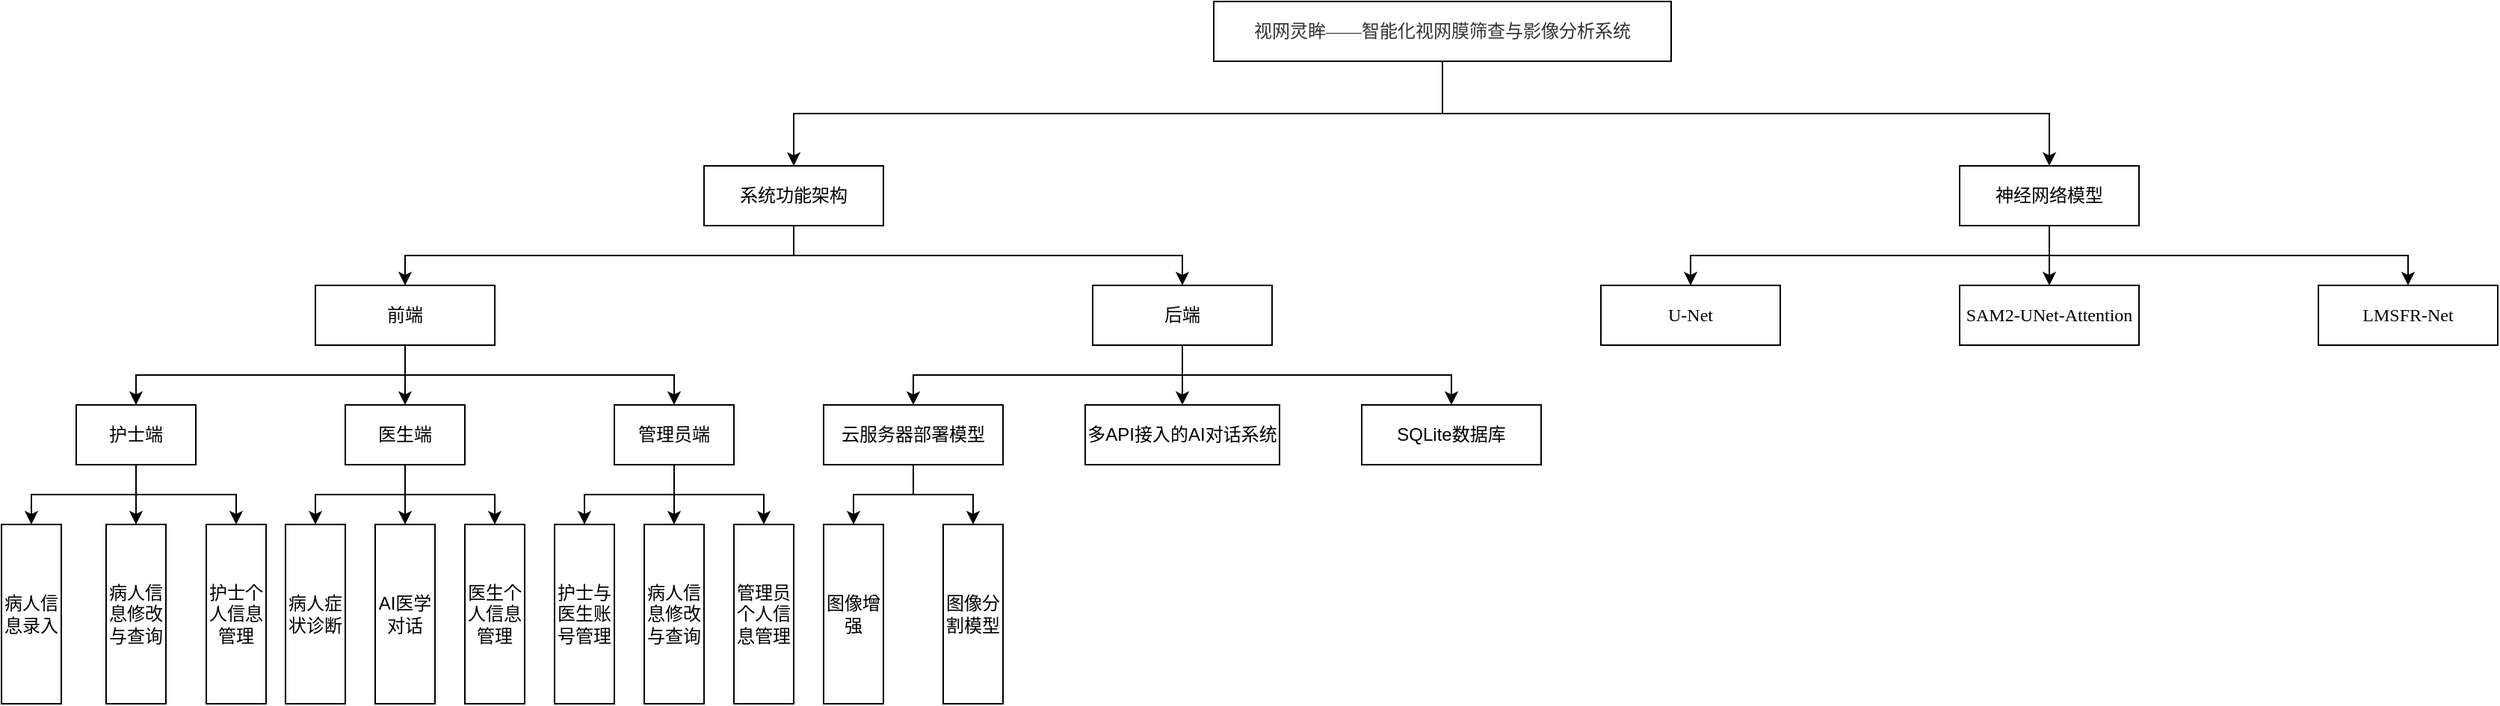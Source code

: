 <mxfile version="26.1.3">
  <diagram id="prtHgNgQTEPvFCAcTncT" name="Page-1">
    <mxGraphModel dx="2328" dy="822" grid="1" gridSize="10" guides="1" tooltips="1" connect="1" arrows="1" fold="1" page="1" pageScale="1" pageWidth="827" pageHeight="1169" math="0" shadow="0">
      <root>
        <mxCell id="0" />
        <mxCell id="1" parent="0" />
        <mxCell id="mpYMDAcpPHab6vFgOQOF-30" style="edgeStyle=orthogonalEdgeStyle;rounded=0;orthogonalLoop=1;jettySize=auto;html=1;exitX=0.5;exitY=1;exitDx=0;exitDy=0;entryX=0.5;entryY=0;entryDx=0;entryDy=0;" edge="1" parent="1" source="mpYMDAcpPHab6vFgOQOF-1" target="mpYMDAcpPHab6vFgOQOF-2">
          <mxGeometry relative="1" as="geometry" />
        </mxCell>
        <mxCell id="mpYMDAcpPHab6vFgOQOF-32" style="edgeStyle=orthogonalEdgeStyle;rounded=0;orthogonalLoop=1;jettySize=auto;html=1;exitX=0.5;exitY=1;exitDx=0;exitDy=0;entryX=0.5;entryY=0;entryDx=0;entryDy=0;" edge="1" parent="1" source="mpYMDAcpPHab6vFgOQOF-1" target="mpYMDAcpPHab6vFgOQOF-3">
          <mxGeometry relative="1" as="geometry" />
        </mxCell>
        <mxCell id="mpYMDAcpPHab6vFgOQOF-1" value="&lt;p class=&quot;MsoNormal&quot;&gt;&lt;span style=&quot;font-family: 宋体; color: rgb(51, 51, 51);&quot;&gt;&lt;font&gt;&lt;font style=&quot;&quot; face=&quot;宋体&quot;&gt;视网灵眸&lt;/font&gt;&lt;font style=&quot;&quot; face=&quot;宋体&quot;&gt;——智能化视网膜筛查与影像分析系统&lt;/font&gt;&lt;/font&gt;&lt;/span&gt;&lt;/p&gt;" style="rounded=0;whiteSpace=wrap;html=1;labelBackgroundColor=none;" vertex="1" parent="1">
          <mxGeometry x="261" y="50" width="306" height="40" as="geometry" />
        </mxCell>
        <mxCell id="mpYMDAcpPHab6vFgOQOF-34" style="edgeStyle=orthogonalEdgeStyle;rounded=0;orthogonalLoop=1;jettySize=auto;html=1;exitX=0.5;exitY=1;exitDx=0;exitDy=0;entryX=0.5;entryY=0;entryDx=0;entryDy=0;" edge="1" parent="1" source="mpYMDAcpPHab6vFgOQOF-2" target="mpYMDAcpPHab6vFgOQOF-9">
          <mxGeometry relative="1" as="geometry" />
        </mxCell>
        <mxCell id="mpYMDAcpPHab6vFgOQOF-36" style="edgeStyle=orthogonalEdgeStyle;rounded=0;orthogonalLoop=1;jettySize=auto;html=1;exitX=0.5;exitY=1;exitDx=0;exitDy=0;" edge="1" parent="1" source="mpYMDAcpPHab6vFgOQOF-2" target="mpYMDAcpPHab6vFgOQOF-10">
          <mxGeometry relative="1" as="geometry" />
        </mxCell>
        <mxCell id="mpYMDAcpPHab6vFgOQOF-2" value="系统功能架构" style="rounded=0;whiteSpace=wrap;html=1;labelBackgroundColor=none;" vertex="1" parent="1">
          <mxGeometry x="-80" y="160" width="120" height="40" as="geometry" />
        </mxCell>
        <mxCell id="mpYMDAcpPHab6vFgOQOF-74" style="edgeStyle=orthogonalEdgeStyle;rounded=0;orthogonalLoop=1;jettySize=auto;html=1;exitX=0.5;exitY=1;exitDx=0;exitDy=0;" edge="1" parent="1" source="mpYMDAcpPHab6vFgOQOF-3" target="mpYMDAcpPHab6vFgOQOF-6">
          <mxGeometry relative="1" as="geometry" />
        </mxCell>
        <mxCell id="mpYMDAcpPHab6vFgOQOF-76" style="edgeStyle=orthogonalEdgeStyle;rounded=0;orthogonalLoop=1;jettySize=auto;html=1;exitX=0.5;exitY=1;exitDx=0;exitDy=0;entryX=0.5;entryY=0;entryDx=0;entryDy=0;" edge="1" parent="1" source="mpYMDAcpPHab6vFgOQOF-3" target="mpYMDAcpPHab6vFgOQOF-7">
          <mxGeometry relative="1" as="geometry" />
        </mxCell>
        <mxCell id="mpYMDAcpPHab6vFgOQOF-78" style="edgeStyle=orthogonalEdgeStyle;rounded=0;orthogonalLoop=1;jettySize=auto;html=1;exitX=0.5;exitY=1;exitDx=0;exitDy=0;" edge="1" parent="1" source="mpYMDAcpPHab6vFgOQOF-3" target="mpYMDAcpPHab6vFgOQOF-8">
          <mxGeometry relative="1" as="geometry" />
        </mxCell>
        <mxCell id="mpYMDAcpPHab6vFgOQOF-3" value="神经网络模型" style="rounded=0;whiteSpace=wrap;html=1;labelBackgroundColor=none;" vertex="1" parent="1">
          <mxGeometry x="760" y="160" width="120" height="40" as="geometry" />
        </mxCell>
        <mxCell id="mpYMDAcpPHab6vFgOQOF-6" value="U-Net" style="rounded=0;whiteSpace=wrap;html=1;fontFamily=Times New Roman;labelBackgroundColor=none;" vertex="1" parent="1">
          <mxGeometry x="520" y="240" width="120" height="40" as="geometry" />
        </mxCell>
        <mxCell id="mpYMDAcpPHab6vFgOQOF-7" value="&lt;p class=&quot;MsoNormal&quot;&gt;&lt;span style=&quot;mso-spacerun:&#39;yes&#39;;font-family:宋体;mso-ascii-font-family:&#39;Times New Roman&#39;;&lt;br/&gt;mso-hansi-font-family:&#39;Times New Roman&#39;;mso-bidi-font-family:&#39;Times New Roman&#39;;&quot; class=&quot;10&quot;&gt;&lt;font face=&quot;Times New Roman&quot;&gt;SAM2-UNet-Attention&lt;/font&gt;&lt;/span&gt;&lt;/p&gt;" style="rounded=0;whiteSpace=wrap;html=1;fontFamily=Times New Roman;labelBackgroundColor=none;" vertex="1" parent="1">
          <mxGeometry x="760" y="240" width="120" height="40" as="geometry" />
        </mxCell>
        <mxCell id="mpYMDAcpPHab6vFgOQOF-8" value="&lt;p class=&quot;MsoNormal&quot;&gt;&lt;font&gt;LM&lt;font style=&quot;&quot;&gt;S&lt;/font&gt;FR-Net&lt;/font&gt;&lt;/p&gt;" style="rounded=0;whiteSpace=wrap;html=1;fontFamily=Times New Roman;labelBackgroundColor=none;" vertex="1" parent="1">
          <mxGeometry x="1000" y="240" width="120" height="40" as="geometry" />
        </mxCell>
        <mxCell id="mpYMDAcpPHab6vFgOQOF-38" style="edgeStyle=orthogonalEdgeStyle;rounded=0;orthogonalLoop=1;jettySize=auto;html=1;exitX=0.5;exitY=1;exitDx=0;exitDy=0;entryX=0.5;entryY=0;entryDx=0;entryDy=0;" edge="1" parent="1" source="mpYMDAcpPHab6vFgOQOF-9" target="mpYMDAcpPHab6vFgOQOF-11">
          <mxGeometry relative="1" as="geometry" />
        </mxCell>
        <mxCell id="mpYMDAcpPHab6vFgOQOF-42" style="edgeStyle=orthogonalEdgeStyle;rounded=0;orthogonalLoop=1;jettySize=auto;html=1;exitX=0.5;exitY=1;exitDx=0;exitDy=0;entryX=0.5;entryY=0;entryDx=0;entryDy=0;" edge="1" parent="1" source="mpYMDAcpPHab6vFgOQOF-9" target="mpYMDAcpPHab6vFgOQOF-12">
          <mxGeometry relative="1" as="geometry" />
        </mxCell>
        <mxCell id="mpYMDAcpPHab6vFgOQOF-44" style="edgeStyle=orthogonalEdgeStyle;rounded=0;orthogonalLoop=1;jettySize=auto;html=1;exitX=0.5;exitY=1;exitDx=0;exitDy=0;entryX=0.5;entryY=0;entryDx=0;entryDy=0;" edge="1" parent="1" source="mpYMDAcpPHab6vFgOQOF-9" target="mpYMDAcpPHab6vFgOQOF-13">
          <mxGeometry relative="1" as="geometry" />
        </mxCell>
        <mxCell id="mpYMDAcpPHab6vFgOQOF-9" value="前端" style="rounded=0;whiteSpace=wrap;html=1;fontFamily=Times New Roman;labelBackgroundColor=none;" vertex="1" parent="1">
          <mxGeometry x="-340" y="240" width="120" height="40" as="geometry" />
        </mxCell>
        <mxCell id="mpYMDAcpPHab6vFgOQOF-46" style="edgeStyle=orthogonalEdgeStyle;rounded=0;orthogonalLoop=1;jettySize=auto;html=1;exitX=0.5;exitY=1;exitDx=0;exitDy=0;" edge="1" parent="1" source="mpYMDAcpPHab6vFgOQOF-10" target="mpYMDAcpPHab6vFgOQOF-14">
          <mxGeometry relative="1" as="geometry" />
        </mxCell>
        <mxCell id="mpYMDAcpPHab6vFgOQOF-48" style="edgeStyle=orthogonalEdgeStyle;rounded=0;orthogonalLoop=1;jettySize=auto;html=1;exitX=0.5;exitY=1;exitDx=0;exitDy=0;entryX=0.5;entryY=0;entryDx=0;entryDy=0;" edge="1" parent="1" source="mpYMDAcpPHab6vFgOQOF-10" target="mpYMDAcpPHab6vFgOQOF-15">
          <mxGeometry relative="1" as="geometry" />
        </mxCell>
        <mxCell id="mpYMDAcpPHab6vFgOQOF-50" style="edgeStyle=orthogonalEdgeStyle;rounded=0;orthogonalLoop=1;jettySize=auto;html=1;exitX=0.5;exitY=1;exitDx=0;exitDy=0;" edge="1" parent="1" source="mpYMDAcpPHab6vFgOQOF-10" target="mpYMDAcpPHab6vFgOQOF-16">
          <mxGeometry relative="1" as="geometry" />
        </mxCell>
        <mxCell id="mpYMDAcpPHab6vFgOQOF-10" value="后端" style="rounded=0;whiteSpace=wrap;html=1;fontFamily=Times New Roman;labelBackgroundColor=none;" vertex="1" parent="1">
          <mxGeometry x="180" y="240" width="120" height="40" as="geometry" />
        </mxCell>
        <mxCell id="mpYMDAcpPHab6vFgOQOF-52" style="edgeStyle=orthogonalEdgeStyle;rounded=0;orthogonalLoop=1;jettySize=auto;html=1;exitX=0.5;exitY=1;exitDx=0;exitDy=0;entryX=0.5;entryY=0;entryDx=0;entryDy=0;" edge="1" parent="1" source="mpYMDAcpPHab6vFgOQOF-11" target="mpYMDAcpPHab6vFgOQOF-17">
          <mxGeometry relative="1" as="geometry" />
        </mxCell>
        <mxCell id="mpYMDAcpPHab6vFgOQOF-54" style="edgeStyle=orthogonalEdgeStyle;rounded=0;orthogonalLoop=1;jettySize=auto;html=1;exitX=0.5;exitY=1;exitDx=0;exitDy=0;entryX=0.5;entryY=0;entryDx=0;entryDy=0;" edge="1" parent="1" source="mpYMDAcpPHab6vFgOQOF-11" target="mpYMDAcpPHab6vFgOQOF-18">
          <mxGeometry relative="1" as="geometry" />
        </mxCell>
        <mxCell id="mpYMDAcpPHab6vFgOQOF-56" style="edgeStyle=orthogonalEdgeStyle;rounded=0;orthogonalLoop=1;jettySize=auto;html=1;exitX=0.5;exitY=1;exitDx=0;exitDy=0;entryX=0.5;entryY=0;entryDx=0;entryDy=0;" edge="1" parent="1" source="mpYMDAcpPHab6vFgOQOF-11" target="mpYMDAcpPHab6vFgOQOF-23">
          <mxGeometry relative="1" as="geometry" />
        </mxCell>
        <mxCell id="mpYMDAcpPHab6vFgOQOF-11" value="护士端" style="rounded=0;whiteSpace=wrap;html=1;labelBackgroundColor=none;" vertex="1" parent="1">
          <mxGeometry x="-500" y="320" width="80" height="40" as="geometry" />
        </mxCell>
        <mxCell id="mpYMDAcpPHab6vFgOQOF-58" style="edgeStyle=orthogonalEdgeStyle;rounded=0;orthogonalLoop=1;jettySize=auto;html=1;exitX=0.5;exitY=1;exitDx=0;exitDy=0;entryX=0.5;entryY=0;entryDx=0;entryDy=0;" edge="1" parent="1" source="mpYMDAcpPHab6vFgOQOF-12" target="mpYMDAcpPHab6vFgOQOF-19">
          <mxGeometry relative="1" as="geometry" />
        </mxCell>
        <mxCell id="mpYMDAcpPHab6vFgOQOF-60" style="edgeStyle=orthogonalEdgeStyle;rounded=0;orthogonalLoop=1;jettySize=auto;html=1;exitX=0.5;exitY=1;exitDx=0;exitDy=0;entryX=0.5;entryY=0;entryDx=0;entryDy=0;" edge="1" parent="1" source="mpYMDAcpPHab6vFgOQOF-12" target="mpYMDAcpPHab6vFgOQOF-20">
          <mxGeometry relative="1" as="geometry" />
        </mxCell>
        <mxCell id="mpYMDAcpPHab6vFgOQOF-62" style="edgeStyle=orthogonalEdgeStyle;rounded=0;orthogonalLoop=1;jettySize=auto;html=1;exitX=0.5;exitY=1;exitDx=0;exitDy=0;entryX=0.5;entryY=0;entryDx=0;entryDy=0;" edge="1" parent="1" source="mpYMDAcpPHab6vFgOQOF-12" target="mpYMDAcpPHab6vFgOQOF-24">
          <mxGeometry relative="1" as="geometry" />
        </mxCell>
        <mxCell id="mpYMDAcpPHab6vFgOQOF-12" value="医生端" style="rounded=0;whiteSpace=wrap;html=1;labelBackgroundColor=none;" vertex="1" parent="1">
          <mxGeometry x="-320" y="320" width="80" height="40" as="geometry" />
        </mxCell>
        <mxCell id="mpYMDAcpPHab6vFgOQOF-64" style="edgeStyle=orthogonalEdgeStyle;rounded=0;orthogonalLoop=1;jettySize=auto;html=1;exitX=0.5;exitY=1;exitDx=0;exitDy=0;entryX=0.5;entryY=0;entryDx=0;entryDy=0;" edge="1" parent="1" source="mpYMDAcpPHab6vFgOQOF-13" target="mpYMDAcpPHab6vFgOQOF-21">
          <mxGeometry relative="1" as="geometry" />
        </mxCell>
        <mxCell id="mpYMDAcpPHab6vFgOQOF-66" style="edgeStyle=orthogonalEdgeStyle;rounded=0;orthogonalLoop=1;jettySize=auto;html=1;exitX=0.5;exitY=1;exitDx=0;exitDy=0;entryX=0.5;entryY=0;entryDx=0;entryDy=0;" edge="1" parent="1" source="mpYMDAcpPHab6vFgOQOF-13" target="mpYMDAcpPHab6vFgOQOF-22">
          <mxGeometry relative="1" as="geometry" />
        </mxCell>
        <mxCell id="mpYMDAcpPHab6vFgOQOF-68" style="edgeStyle=orthogonalEdgeStyle;rounded=0;orthogonalLoop=1;jettySize=auto;html=1;exitX=0.5;exitY=1;exitDx=0;exitDy=0;entryX=0.5;entryY=0;entryDx=0;entryDy=0;" edge="1" parent="1" source="mpYMDAcpPHab6vFgOQOF-13" target="mpYMDAcpPHab6vFgOQOF-25">
          <mxGeometry relative="1" as="geometry" />
        </mxCell>
        <mxCell id="mpYMDAcpPHab6vFgOQOF-13" value="管理员端" style="rounded=0;whiteSpace=wrap;html=1;labelBackgroundColor=none;" vertex="1" parent="1">
          <mxGeometry x="-140" y="320" width="80" height="40" as="geometry" />
        </mxCell>
        <mxCell id="mpYMDAcpPHab6vFgOQOF-70" style="edgeStyle=orthogonalEdgeStyle;rounded=0;orthogonalLoop=1;jettySize=auto;html=1;exitX=0.5;exitY=1;exitDx=0;exitDy=0;entryX=0.5;entryY=0;entryDx=0;entryDy=0;" edge="1" parent="1" source="mpYMDAcpPHab6vFgOQOF-14" target="mpYMDAcpPHab6vFgOQOF-26">
          <mxGeometry relative="1" as="geometry" />
        </mxCell>
        <mxCell id="mpYMDAcpPHab6vFgOQOF-72" style="edgeStyle=orthogonalEdgeStyle;rounded=0;orthogonalLoop=1;jettySize=auto;html=1;exitX=0.5;exitY=1;exitDx=0;exitDy=0;entryX=0.5;entryY=0;entryDx=0;entryDy=0;" edge="1" parent="1" source="mpYMDAcpPHab6vFgOQOF-14" target="mpYMDAcpPHab6vFgOQOF-27">
          <mxGeometry relative="1" as="geometry" />
        </mxCell>
        <mxCell id="mpYMDAcpPHab6vFgOQOF-14" value="云服务器部署模型" style="rounded=0;whiteSpace=wrap;html=1;labelBackgroundColor=none;" vertex="1" parent="1">
          <mxGeometry y="320" width="120" height="40" as="geometry" />
        </mxCell>
        <mxCell id="mpYMDAcpPHab6vFgOQOF-15" value="多API接入的AI对话系统" style="rounded=0;whiteSpace=wrap;html=1;labelBackgroundColor=none;" vertex="1" parent="1">
          <mxGeometry x="175" y="320" width="130" height="40" as="geometry" />
        </mxCell>
        <mxCell id="mpYMDAcpPHab6vFgOQOF-16" value="SQLite数据库" style="rounded=0;whiteSpace=wrap;html=1;labelBackgroundColor=none;" vertex="1" parent="1">
          <mxGeometry x="360" y="320" width="120" height="40" as="geometry" />
        </mxCell>
        <mxCell id="mpYMDAcpPHab6vFgOQOF-17" value="病人信息录入" style="rounded=0;whiteSpace=wrap;html=1;labelBackgroundColor=none;" vertex="1" parent="1">
          <mxGeometry x="-550" y="400" width="40" height="120" as="geometry" />
        </mxCell>
        <mxCell id="mpYMDAcpPHab6vFgOQOF-18" value="病人信息修改与查询" style="rounded=0;whiteSpace=wrap;html=1;labelBackgroundColor=none;" vertex="1" parent="1">
          <mxGeometry x="-480" y="400" width="40" height="120" as="geometry" />
        </mxCell>
        <mxCell id="mpYMDAcpPHab6vFgOQOF-19" value="病人症状诊断" style="rounded=0;whiteSpace=wrap;html=1;labelBackgroundColor=none;" vertex="1" parent="1">
          <mxGeometry x="-360" y="400" width="40" height="120" as="geometry" />
        </mxCell>
        <mxCell id="mpYMDAcpPHab6vFgOQOF-20" value="AI医学对话" style="rounded=0;whiteSpace=wrap;html=1;labelBackgroundColor=none;" vertex="1" parent="1">
          <mxGeometry x="-300" y="400" width="40" height="120" as="geometry" />
        </mxCell>
        <mxCell id="mpYMDAcpPHab6vFgOQOF-21" value="护士与医生账号管理" style="rounded=0;whiteSpace=wrap;html=1;labelBackgroundColor=none;" vertex="1" parent="1">
          <mxGeometry x="-180" y="400" width="40" height="120" as="geometry" />
        </mxCell>
        <mxCell id="mpYMDAcpPHab6vFgOQOF-22" value="病人信息修改与查询" style="rounded=0;whiteSpace=wrap;html=1;labelBackgroundColor=none;" vertex="1" parent="1">
          <mxGeometry x="-120" y="400" width="40" height="120" as="geometry" />
        </mxCell>
        <mxCell id="mpYMDAcpPHab6vFgOQOF-23" value="护士个人信息管理" style="rounded=0;whiteSpace=wrap;html=1;labelBackgroundColor=none;" vertex="1" parent="1">
          <mxGeometry x="-413" y="400" width="40" height="120" as="geometry" />
        </mxCell>
        <mxCell id="mpYMDAcpPHab6vFgOQOF-24" value="医生个人信息管理" style="rounded=0;whiteSpace=wrap;html=1;labelBackgroundColor=none;" vertex="1" parent="1">
          <mxGeometry x="-240" y="400" width="40" height="120" as="geometry" />
        </mxCell>
        <mxCell id="mpYMDAcpPHab6vFgOQOF-25" value="管理员个人信息管理" style="rounded=0;whiteSpace=wrap;html=1;labelBackgroundColor=none;" vertex="1" parent="1">
          <mxGeometry x="-60" y="400" width="40" height="120" as="geometry" />
        </mxCell>
        <mxCell id="mpYMDAcpPHab6vFgOQOF-26" value="图像增强" style="rounded=0;whiteSpace=wrap;html=1;labelBackgroundColor=none;" vertex="1" parent="1">
          <mxGeometry y="400" width="40" height="120" as="geometry" />
        </mxCell>
        <mxCell id="mpYMDAcpPHab6vFgOQOF-27" value="图像分割模型" style="rounded=0;whiteSpace=wrap;html=1;labelBackgroundColor=none;" vertex="1" parent="1">
          <mxGeometry x="80" y="400" width="40" height="120" as="geometry" />
        </mxCell>
      </root>
    </mxGraphModel>
  </diagram>
</mxfile>
